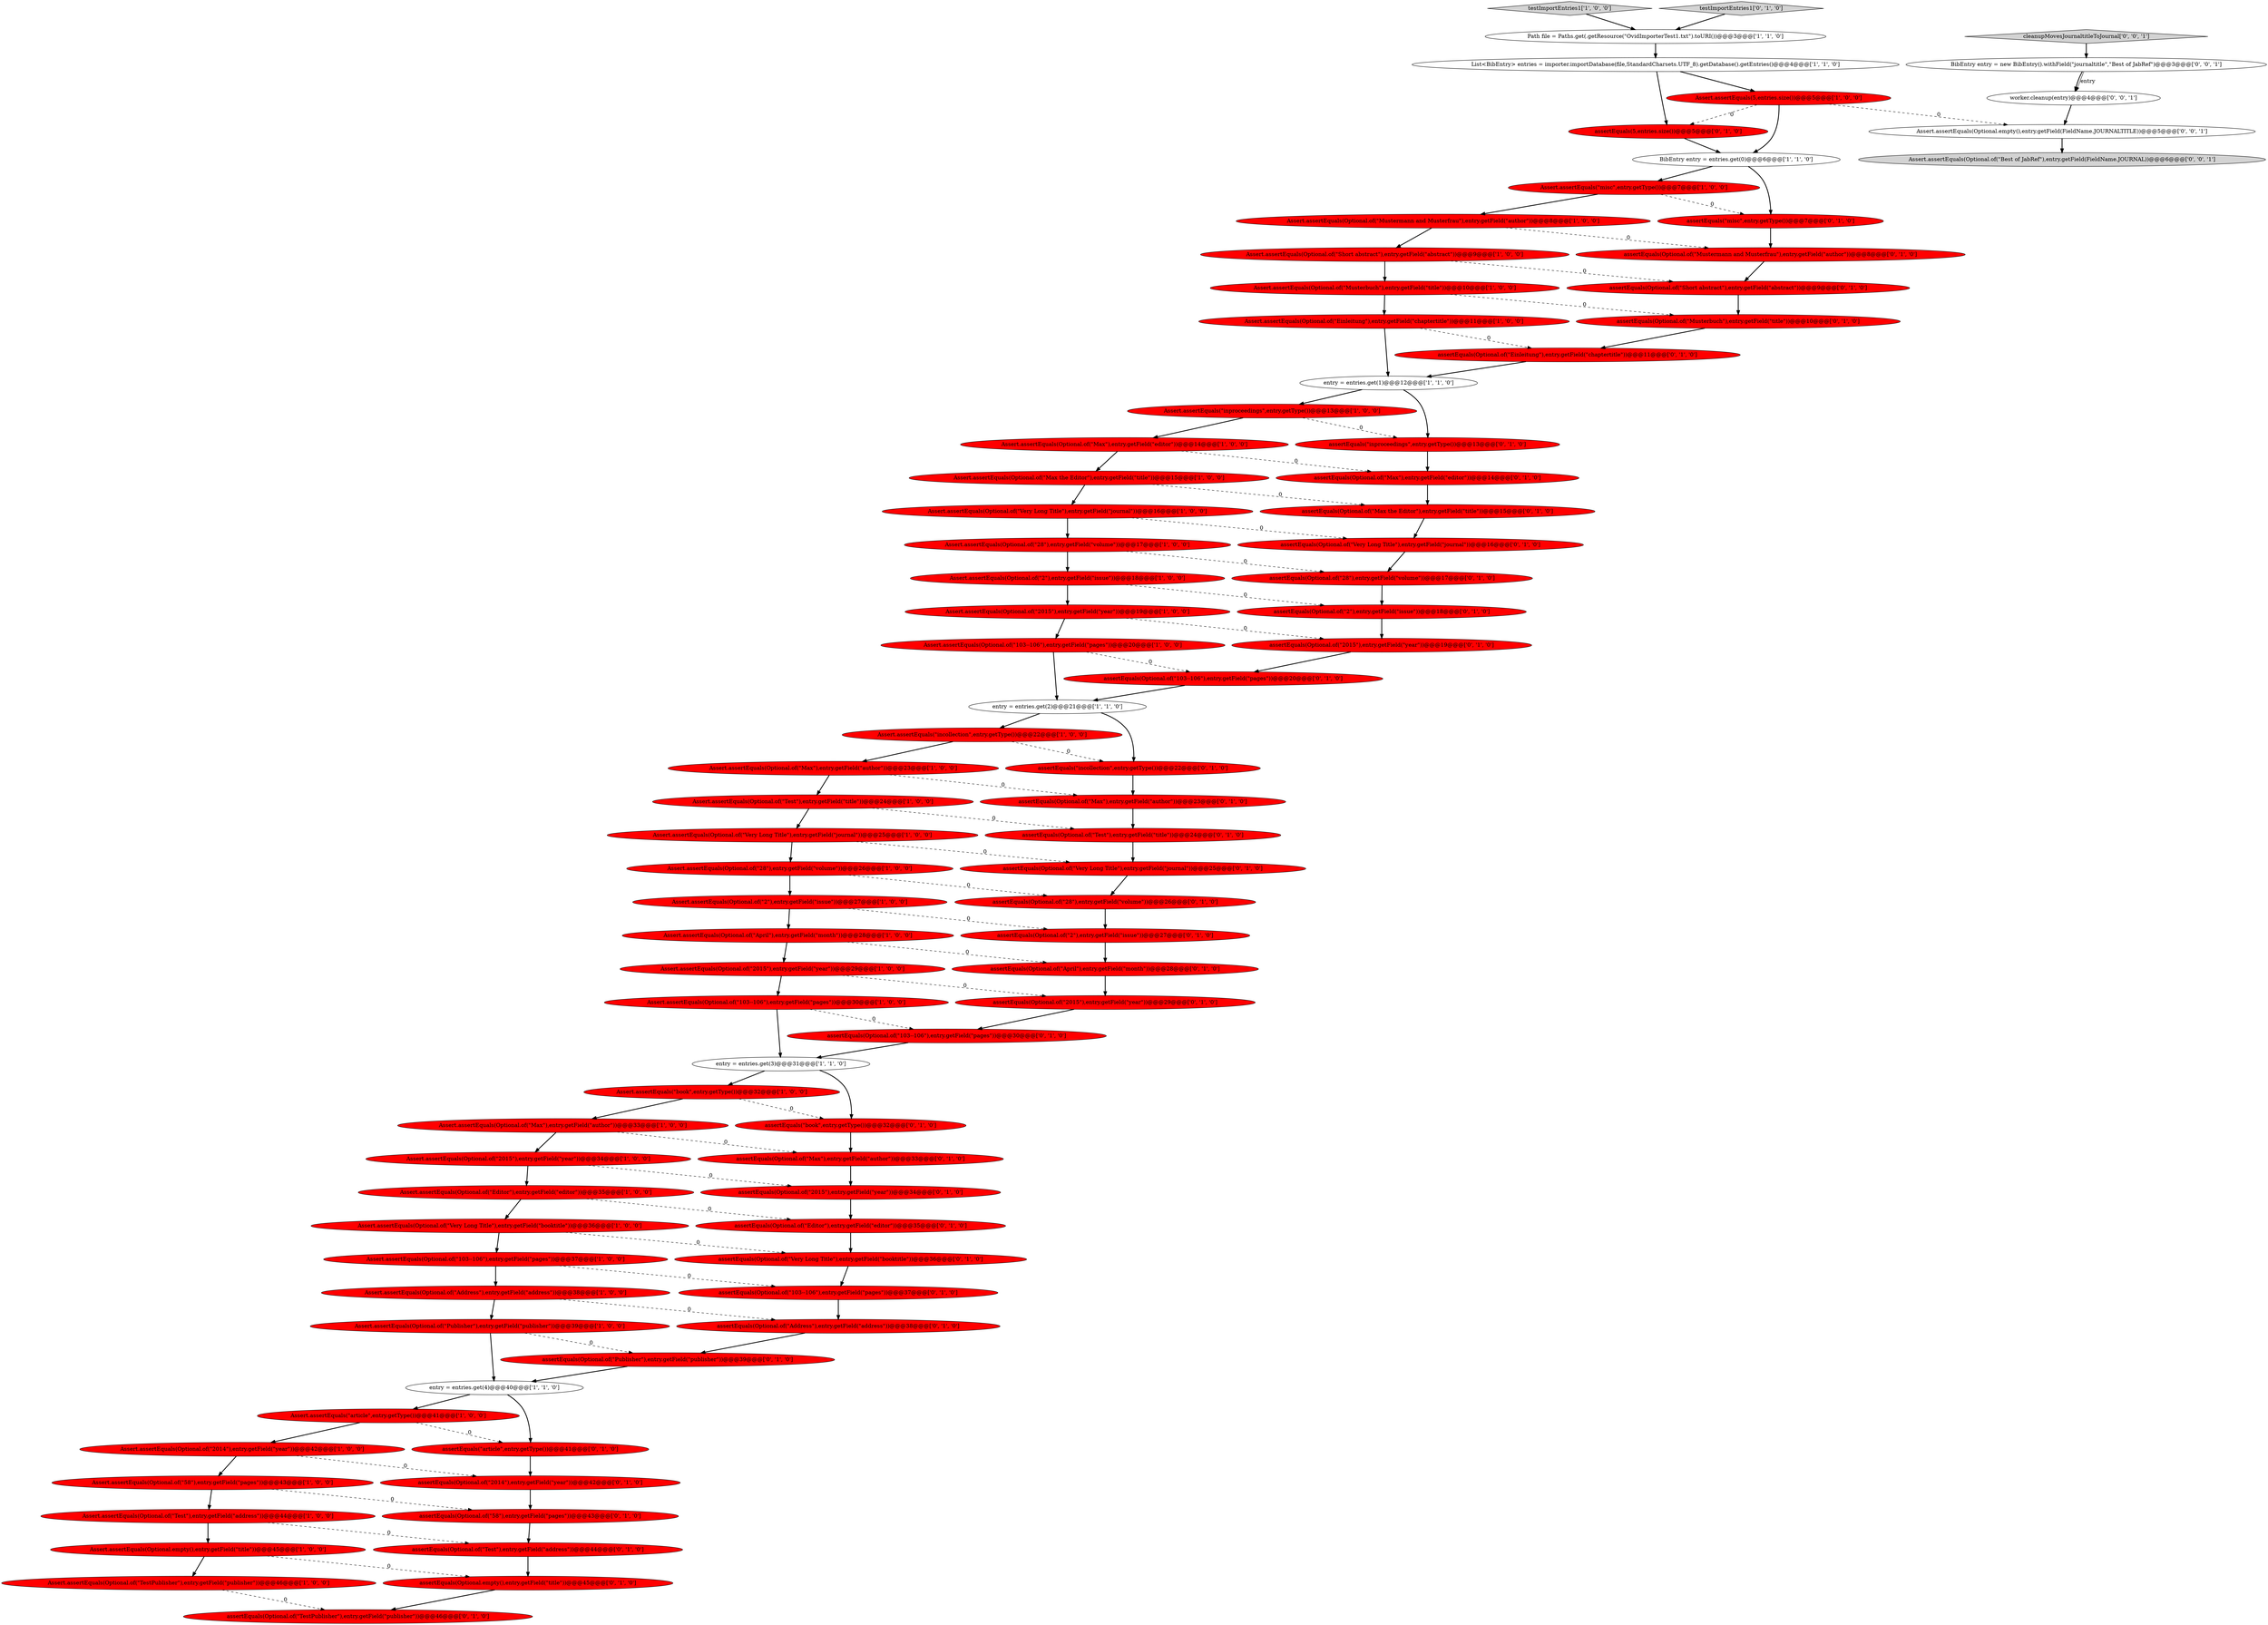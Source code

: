 digraph {
71 [style = filled, label = "assertEquals(Optional.of(\"Publisher\"),entry.getField(\"publisher\"))@@@39@@@['0', '1', '0']", fillcolor = red, shape = ellipse image = "AAA1AAABBB2BBB"];
37 [style = filled, label = "entry = entries.get(1)@@@12@@@['1', '1', '0']", fillcolor = white, shape = ellipse image = "AAA0AAABBB1BBB"];
87 [style = filled, label = "Assert.assertEquals(Optional.of(\"Best of JabRef\"),entry.getField(FieldName.JOURNAL))@@@6@@@['0', '0', '1']", fillcolor = lightgray, shape = ellipse image = "AAA0AAABBB3BBB"];
45 [style = filled, label = "assertEquals(5,entries.size())@@@5@@@['0', '1', '0']", fillcolor = red, shape = ellipse image = "AAA1AAABBB2BBB"];
25 [style = filled, label = "BibEntry entry = entries.get(0)@@@6@@@['1', '1', '0']", fillcolor = white, shape = ellipse image = "AAA0AAABBB1BBB"];
36 [style = filled, label = "Assert.assertEquals(Optional.of(\"Test\"),entry.getField(\"address\"))@@@44@@@['1', '0', '0']", fillcolor = red, shape = ellipse image = "AAA1AAABBB1BBB"];
60 [style = filled, label = "assertEquals(Optional.of(\"28\"),entry.getField(\"volume\"))@@@17@@@['0', '1', '0']", fillcolor = red, shape = ellipse image = "AAA1AAABBB2BBB"];
18 [style = filled, label = "Assert.assertEquals(\"inproceedings\",entry.getType())@@@13@@@['1', '0', '0']", fillcolor = red, shape = ellipse image = "AAA1AAABBB1BBB"];
31 [style = filled, label = "Assert.assertEquals(\"book\",entry.getType())@@@32@@@['1', '0', '0']", fillcolor = red, shape = ellipse image = "AAA1AAABBB1BBB"];
3 [style = filled, label = "testImportEntries1['1', '0', '0']", fillcolor = lightgray, shape = diamond image = "AAA0AAABBB1BBB"];
55 [style = filled, label = "assertEquals(Optional.of(\"103--106\"),entry.getField(\"pages\"))@@@37@@@['0', '1', '0']", fillcolor = red, shape = ellipse image = "AAA1AAABBB2BBB"];
56 [style = filled, label = "assertEquals(\"book\",entry.getType())@@@32@@@['0', '1', '0']", fillcolor = red, shape = ellipse image = "AAA1AAABBB2BBB"];
51 [style = filled, label = "assertEquals(Optional.of(\"28\"),entry.getField(\"volume\"))@@@26@@@['0', '1', '0']", fillcolor = red, shape = ellipse image = "AAA1AAABBB2BBB"];
44 [style = filled, label = "Assert.assertEquals(Optional.of(\"2015\"),entry.getField(\"year\"))@@@29@@@['1', '0', '0']", fillcolor = red, shape = ellipse image = "AAA1AAABBB1BBB"];
66 [style = filled, label = "assertEquals(Optional.of(\"Max\"),entry.getField(\"author\"))@@@33@@@['0', '1', '0']", fillcolor = red, shape = ellipse image = "AAA1AAABBB2BBB"];
77 [style = filled, label = "assertEquals(Optional.of(\"Max\"),entry.getField(\"editor\"))@@@14@@@['0', '1', '0']", fillcolor = red, shape = ellipse image = "AAA1AAABBB2BBB"];
5 [style = filled, label = "Assert.assertEquals(Optional.of(\"Einleitung\"),entry.getField(\"chaptertitle\"))@@@11@@@['1', '0', '0']", fillcolor = red, shape = ellipse image = "AAA1AAABBB1BBB"];
12 [style = filled, label = "Assert.assertEquals(Optional.of(\"58\"),entry.getField(\"pages\"))@@@43@@@['1', '0', '0']", fillcolor = red, shape = ellipse image = "AAA1AAABBB1BBB"];
20 [style = filled, label = "Assert.assertEquals(Optional.of(\"Test\"),entry.getField(\"title\"))@@@24@@@['1', '0', '0']", fillcolor = red, shape = ellipse image = "AAA1AAABBB1BBB"];
43 [style = filled, label = "Assert.assertEquals(Optional.of(\"Very Long Title\"),entry.getField(\"journal\"))@@@16@@@['1', '0', '0']", fillcolor = red, shape = ellipse image = "AAA1AAABBB1BBB"];
64 [style = filled, label = "testImportEntries1['0', '1', '0']", fillcolor = lightgray, shape = diamond image = "AAA0AAABBB2BBB"];
79 [style = filled, label = "assertEquals(Optional.of(\"103--106\"),entry.getField(\"pages\"))@@@20@@@['0', '1', '0']", fillcolor = red, shape = ellipse image = "AAA1AAABBB2BBB"];
26 [style = filled, label = "Assert.assertEquals(Optional.of(\"Very Long Title\"),entry.getField(\"journal\"))@@@25@@@['1', '0', '0']", fillcolor = red, shape = ellipse image = "AAA1AAABBB1BBB"];
42 [style = filled, label = "Assert.assertEquals(Optional.of(\"2\"),entry.getField(\"issue\"))@@@18@@@['1', '0', '0']", fillcolor = red, shape = ellipse image = "AAA1AAABBB1BBB"];
81 [style = filled, label = "assertEquals(Optional.of(\"Editor\"),entry.getField(\"editor\"))@@@35@@@['0', '1', '0']", fillcolor = red, shape = ellipse image = "AAA1AAABBB2BBB"];
86 [style = filled, label = "worker.cleanup(entry)@@@4@@@['0', '0', '1']", fillcolor = white, shape = ellipse image = "AAA0AAABBB3BBB"];
62 [style = filled, label = "assertEquals(Optional.empty(),entry.getField(\"title\"))@@@45@@@['0', '1', '0']", fillcolor = red, shape = ellipse image = "AAA1AAABBB2BBB"];
13 [style = filled, label = "Assert.assertEquals(Optional.of(\"103--106\"),entry.getField(\"pages\"))@@@20@@@['1', '0', '0']", fillcolor = red, shape = ellipse image = "AAA1AAABBB1BBB"];
52 [style = filled, label = "assertEquals(Optional.of(\"2\"),entry.getField(\"issue\"))@@@27@@@['0', '1', '0']", fillcolor = red, shape = ellipse image = "AAA1AAABBB2BBB"];
15 [style = filled, label = "Assert.assertEquals(Optional.of(\"Very Long Title\"),entry.getField(\"booktitle\"))@@@36@@@['1', '0', '0']", fillcolor = red, shape = ellipse image = "AAA1AAABBB1BBB"];
83 [style = filled, label = "cleanupMovesJournaltitleToJournal['0', '0', '1']", fillcolor = lightgray, shape = diamond image = "AAA0AAABBB3BBB"];
72 [style = filled, label = "assertEquals(Optional.of(\"Einleitung\"),entry.getField(\"chaptertitle\"))@@@11@@@['0', '1', '0']", fillcolor = red, shape = ellipse image = "AAA1AAABBB2BBB"];
35 [style = filled, label = "Assert.assertEquals(\"article\",entry.getType())@@@41@@@['1', '0', '0']", fillcolor = red, shape = ellipse image = "AAA1AAABBB1BBB"];
22 [style = filled, label = "entry = entries.get(2)@@@21@@@['1', '1', '0']", fillcolor = white, shape = ellipse image = "AAA0AAABBB1BBB"];
53 [style = filled, label = "assertEquals(Optional.of(\"103--106\"),entry.getField(\"pages\"))@@@30@@@['0', '1', '0']", fillcolor = red, shape = ellipse image = "AAA1AAABBB2BBB"];
17 [style = filled, label = "Assert.assertEquals(Optional.of(\"Publisher\"),entry.getField(\"publisher\"))@@@39@@@['1', '0', '0']", fillcolor = red, shape = ellipse image = "AAA1AAABBB1BBB"];
69 [style = filled, label = "assertEquals(Optional.of(\"Test\"),entry.getField(\"address\"))@@@44@@@['0', '1', '0']", fillcolor = red, shape = ellipse image = "AAA1AAABBB2BBB"];
16 [style = filled, label = "Assert.assertEquals(Optional.of(\"28\"),entry.getField(\"volume\"))@@@17@@@['1', '0', '0']", fillcolor = red, shape = ellipse image = "AAA1AAABBB1BBB"];
80 [style = filled, label = "assertEquals(Optional.of(\"2015\"),entry.getField(\"year\"))@@@34@@@['0', '1', '0']", fillcolor = red, shape = ellipse image = "AAA1AAABBB2BBB"];
50 [style = filled, label = "assertEquals(\"inproceedings\",entry.getType())@@@13@@@['0', '1', '0']", fillcolor = red, shape = ellipse image = "AAA1AAABBB2BBB"];
84 [style = filled, label = "Assert.assertEquals(Optional.empty(),entry.getField(FieldName.JOURNALTITLE))@@@5@@@['0', '0', '1']", fillcolor = white, shape = ellipse image = "AAA0AAABBB3BBB"];
70 [style = filled, label = "assertEquals(\"misc\",entry.getType())@@@7@@@['0', '1', '0']", fillcolor = red, shape = ellipse image = "AAA1AAABBB2BBB"];
21 [style = filled, label = "Assert.assertEquals(Optional.of(\"2014\"),entry.getField(\"year\"))@@@42@@@['1', '0', '0']", fillcolor = red, shape = ellipse image = "AAA1AAABBB1BBB"];
14 [style = filled, label = "Assert.assertEquals(Optional.of(\"Max\"),entry.getField(\"author\"))@@@33@@@['1', '0', '0']", fillcolor = red, shape = ellipse image = "AAA1AAABBB1BBB"];
61 [style = filled, label = "assertEquals(Optional.of(\"Max\"),entry.getField(\"author\"))@@@23@@@['0', '1', '0']", fillcolor = red, shape = ellipse image = "AAA1AAABBB2BBB"];
1 [style = filled, label = "Assert.assertEquals(Optional.of(\"Address\"),entry.getField(\"address\"))@@@38@@@['1', '0', '0']", fillcolor = red, shape = ellipse image = "AAA1AAABBB1BBB"];
24 [style = filled, label = "Assert.assertEquals(Optional.of(\"TestPublisher\"),entry.getField(\"publisher\"))@@@46@@@['1', '0', '0']", fillcolor = red, shape = ellipse image = "AAA1AAABBB1BBB"];
67 [style = filled, label = "assertEquals(Optional.of(\"2014\"),entry.getField(\"year\"))@@@42@@@['0', '1', '0']", fillcolor = red, shape = ellipse image = "AAA1AAABBB2BBB"];
48 [style = filled, label = "assertEquals(Optional.of(\"Test\"),entry.getField(\"title\"))@@@24@@@['0', '1', '0']", fillcolor = red, shape = ellipse image = "AAA1AAABBB2BBB"];
29 [style = filled, label = "Assert.assertEquals(Optional.of(\"2\"),entry.getField(\"issue\"))@@@27@@@['1', '0', '0']", fillcolor = red, shape = ellipse image = "AAA1AAABBB1BBB"];
7 [style = filled, label = "Assert.assertEquals(Optional.of(\"Mustermann and Musterfrau\"),entry.getField(\"author\"))@@@8@@@['1', '0', '0']", fillcolor = red, shape = ellipse image = "AAA1AAABBB1BBB"];
39 [style = filled, label = "Assert.assertEquals(\"misc\",entry.getType())@@@7@@@['1', '0', '0']", fillcolor = red, shape = ellipse image = "AAA1AAABBB1BBB"];
73 [style = filled, label = "assertEquals(\"incollection\",entry.getType())@@@22@@@['0', '1', '0']", fillcolor = red, shape = ellipse image = "AAA1AAABBB2BBB"];
6 [style = filled, label = "List<BibEntry> entries = importer.importDatabase(file,StandardCharsets.UTF_8).getDatabase().getEntries()@@@4@@@['1', '1', '0']", fillcolor = white, shape = ellipse image = "AAA0AAABBB1BBB"];
9 [style = filled, label = "Assert.assertEquals(Optional.empty(),entry.getField(\"title\"))@@@45@@@['1', '0', '0']", fillcolor = red, shape = ellipse image = "AAA1AAABBB1BBB"];
58 [style = filled, label = "assertEquals(Optional.of(\"2\"),entry.getField(\"issue\"))@@@18@@@['0', '1', '0']", fillcolor = red, shape = ellipse image = "AAA1AAABBB2BBB"];
78 [style = filled, label = "assertEquals(Optional.of(\"Very Long Title\"),entry.getField(\"journal\"))@@@16@@@['0', '1', '0']", fillcolor = red, shape = ellipse image = "AAA1AAABBB2BBB"];
28 [style = filled, label = "Assert.assertEquals(Optional.of(\"Musterbuch\"),entry.getField(\"title\"))@@@10@@@['1', '0', '0']", fillcolor = red, shape = ellipse image = "AAA1AAABBB1BBB"];
49 [style = filled, label = "assertEquals(Optional.of(\"Musterbuch\"),entry.getField(\"title\"))@@@10@@@['0', '1', '0']", fillcolor = red, shape = ellipse image = "AAA1AAABBB2BBB"];
11 [style = filled, label = "entry = entries.get(3)@@@31@@@['1', '1', '0']", fillcolor = white, shape = ellipse image = "AAA0AAABBB1BBB"];
59 [style = filled, label = "assertEquals(Optional.of(\"Address\"),entry.getField(\"address\"))@@@38@@@['0', '1', '0']", fillcolor = red, shape = ellipse image = "AAA1AAABBB2BBB"];
41 [style = filled, label = "Assert.assertEquals(Optional.of(\"Max the Editor\"),entry.getField(\"title\"))@@@15@@@['1', '0', '0']", fillcolor = red, shape = ellipse image = "AAA1AAABBB1BBB"];
54 [style = filled, label = "assertEquals(Optional.of(\"58\"),entry.getField(\"pages\"))@@@43@@@['0', '1', '0']", fillcolor = red, shape = ellipse image = "AAA1AAABBB2BBB"];
76 [style = filled, label = "assertEquals(Optional.of(\"Short abstract\"),entry.getField(\"abstract\"))@@@9@@@['0', '1', '0']", fillcolor = red, shape = ellipse image = "AAA1AAABBB2BBB"];
47 [style = filled, label = "assertEquals(Optional.of(\"Very Long Title\"),entry.getField(\"journal\"))@@@25@@@['0', '1', '0']", fillcolor = red, shape = ellipse image = "AAA1AAABBB2BBB"];
34 [style = filled, label = "Assert.assertEquals(Optional.of(\"Max\"),entry.getField(\"author\"))@@@23@@@['1', '0', '0']", fillcolor = red, shape = ellipse image = "AAA1AAABBB1BBB"];
19 [style = filled, label = "Assert.assertEquals(\"incollection\",entry.getType())@@@22@@@['1', '0', '0']", fillcolor = red, shape = ellipse image = "AAA1AAABBB1BBB"];
68 [style = filled, label = "assertEquals(Optional.of(\"April\"),entry.getField(\"month\"))@@@28@@@['0', '1', '0']", fillcolor = red, shape = ellipse image = "AAA1AAABBB2BBB"];
27 [style = filled, label = "Assert.assertEquals(Optional.of(\"Short abstract\"),entry.getField(\"abstract\"))@@@9@@@['1', '0', '0']", fillcolor = red, shape = ellipse image = "AAA1AAABBB1BBB"];
85 [style = filled, label = "BibEntry entry = new BibEntry().withField(\"journaltitle\",\"Best of JabRef\")@@@3@@@['0', '0', '1']", fillcolor = white, shape = ellipse image = "AAA0AAABBB3BBB"];
57 [style = filled, label = "assertEquals(Optional.of(\"Mustermann and Musterfrau\"),entry.getField(\"author\"))@@@8@@@['0', '1', '0']", fillcolor = red, shape = ellipse image = "AAA1AAABBB2BBB"];
23 [style = filled, label = "Assert.assertEquals(Optional.of(\"103--106\"),entry.getField(\"pages\"))@@@30@@@['1', '0', '0']", fillcolor = red, shape = ellipse image = "AAA1AAABBB1BBB"];
65 [style = filled, label = "assertEquals(Optional.of(\"TestPublisher\"),entry.getField(\"publisher\"))@@@46@@@['0', '1', '0']", fillcolor = red, shape = ellipse image = "AAA1AAABBB2BBB"];
82 [style = filled, label = "assertEquals(Optional.of(\"2015\"),entry.getField(\"year\"))@@@19@@@['0', '1', '0']", fillcolor = red, shape = ellipse image = "AAA1AAABBB2BBB"];
8 [style = filled, label = "Assert.assertEquals(5,entries.size())@@@5@@@['1', '0', '0']", fillcolor = red, shape = ellipse image = "AAA1AAABBB1BBB"];
30 [style = filled, label = "Assert.assertEquals(Optional.of(\"April\"),entry.getField(\"month\"))@@@28@@@['1', '0', '0']", fillcolor = red, shape = ellipse image = "AAA1AAABBB1BBB"];
10 [style = filled, label = "Assert.assertEquals(Optional.of(\"Max\"),entry.getField(\"editor\"))@@@14@@@['1', '0', '0']", fillcolor = red, shape = ellipse image = "AAA1AAABBB1BBB"];
0 [style = filled, label = "Assert.assertEquals(Optional.of(\"2015\"),entry.getField(\"year\"))@@@19@@@['1', '0', '0']", fillcolor = red, shape = ellipse image = "AAA1AAABBB1BBB"];
63 [style = filled, label = "assertEquals(Optional.of(\"2015\"),entry.getField(\"year\"))@@@29@@@['0', '1', '0']", fillcolor = red, shape = ellipse image = "AAA1AAABBB2BBB"];
4 [style = filled, label = "Path file = Paths.get(.getResource(\"OvidImporterTest1.txt\").toURI())@@@3@@@['1', '1', '0']", fillcolor = white, shape = ellipse image = "AAA0AAABBB1BBB"];
32 [style = filled, label = "Assert.assertEquals(Optional.of(\"Editor\"),entry.getField(\"editor\"))@@@35@@@['1', '0', '0']", fillcolor = red, shape = ellipse image = "AAA1AAABBB1BBB"];
33 [style = filled, label = "Assert.assertEquals(Optional.of(\"103--106\"),entry.getField(\"pages\"))@@@37@@@['1', '0', '0']", fillcolor = red, shape = ellipse image = "AAA1AAABBB1BBB"];
75 [style = filled, label = "assertEquals(Optional.of(\"Very Long Title\"),entry.getField(\"booktitle\"))@@@36@@@['0', '1', '0']", fillcolor = red, shape = ellipse image = "AAA1AAABBB2BBB"];
2 [style = filled, label = "entry = entries.get(4)@@@40@@@['1', '1', '0']", fillcolor = white, shape = ellipse image = "AAA0AAABBB1BBB"];
74 [style = filled, label = "assertEquals(\"article\",entry.getType())@@@41@@@['0', '1', '0']", fillcolor = red, shape = ellipse image = "AAA1AAABBB2BBB"];
38 [style = filled, label = "Assert.assertEquals(Optional.of(\"2015\"),entry.getField(\"year\"))@@@34@@@['1', '0', '0']", fillcolor = red, shape = ellipse image = "AAA1AAABBB1BBB"];
40 [style = filled, label = "Assert.assertEquals(Optional.of(\"28\"),entry.getField(\"volume\"))@@@26@@@['1', '0', '0']", fillcolor = red, shape = ellipse image = "AAA1AAABBB1BBB"];
46 [style = filled, label = "assertEquals(Optional.of(\"Max the Editor\"),entry.getField(\"title\"))@@@15@@@['0', '1', '0']", fillcolor = red, shape = ellipse image = "AAA1AAABBB2BBB"];
2->35 [style = bold, label=""];
34->20 [style = bold, label=""];
0->13 [style = bold, label=""];
29->30 [style = bold, label=""];
78->60 [style = bold, label=""];
20->26 [style = bold, label=""];
27->28 [style = bold, label=""];
17->71 [style = dashed, label="0"];
26->40 [style = bold, label=""];
59->71 [style = bold, label=""];
53->11 [style = bold, label=""];
85->86 [style = bold, label=""];
10->41 [style = bold, label=""];
3->4 [style = bold, label=""];
0->82 [style = dashed, label="0"];
29->52 [style = dashed, label="0"];
1->59 [style = dashed, label="0"];
74->67 [style = bold, label=""];
52->68 [style = bold, label=""];
44->23 [style = bold, label=""];
31->56 [style = dashed, label="0"];
45->25 [style = bold, label=""];
8->84 [style = dashed, label="0"];
62->65 [style = bold, label=""];
73->61 [style = bold, label=""];
47->51 [style = bold, label=""];
66->80 [style = bold, label=""];
16->42 [style = bold, label=""];
70->57 [style = bold, label=""];
83->85 [style = bold, label=""];
13->22 [style = bold, label=""];
9->24 [style = bold, label=""];
5->37 [style = bold, label=""];
31->14 [style = bold, label=""];
43->16 [style = bold, label=""];
19->34 [style = bold, label=""];
28->5 [style = bold, label=""];
36->9 [style = bold, label=""];
11->56 [style = bold, label=""];
55->59 [style = bold, label=""];
30->68 [style = dashed, label="0"];
2->74 [style = bold, label=""];
22->73 [style = bold, label=""];
40->51 [style = dashed, label="0"];
26->47 [style = dashed, label="0"];
14->38 [style = bold, label=""];
20->48 [style = dashed, label="0"];
41->46 [style = dashed, label="0"];
46->78 [style = bold, label=""];
35->21 [style = bold, label=""];
1->17 [style = bold, label=""];
38->32 [style = bold, label=""];
69->62 [style = bold, label=""];
34->61 [style = dashed, label="0"];
61->48 [style = bold, label=""];
21->67 [style = dashed, label="0"];
76->49 [style = bold, label=""];
50->77 [style = bold, label=""];
7->57 [style = dashed, label="0"];
17->2 [style = bold, label=""];
13->79 [style = dashed, label="0"];
39->7 [style = bold, label=""];
57->76 [style = bold, label=""];
79->22 [style = bold, label=""];
5->72 [style = dashed, label="0"];
63->53 [style = bold, label=""];
41->43 [style = bold, label=""];
38->80 [style = dashed, label="0"];
30->44 [style = bold, label=""];
15->33 [style = bold, label=""];
40->29 [style = bold, label=""];
72->37 [style = bold, label=""];
75->55 [style = bold, label=""];
15->75 [style = dashed, label="0"];
80->81 [style = bold, label=""];
25->39 [style = bold, label=""];
25->70 [style = bold, label=""];
67->54 [style = bold, label=""];
22->19 [style = bold, label=""];
14->66 [style = dashed, label="0"];
33->55 [style = dashed, label="0"];
68->63 [style = bold, label=""];
12->36 [style = bold, label=""];
51->52 [style = bold, label=""];
56->66 [style = bold, label=""];
28->49 [style = dashed, label="0"];
36->69 [style = dashed, label="0"];
42->0 [style = bold, label=""];
21->12 [style = bold, label=""];
60->58 [style = bold, label=""];
11->31 [style = bold, label=""];
86->84 [style = bold, label=""];
10->77 [style = dashed, label="0"];
42->58 [style = dashed, label="0"];
12->54 [style = dashed, label="0"];
18->10 [style = bold, label=""];
81->75 [style = bold, label=""];
9->62 [style = dashed, label="0"];
16->60 [style = dashed, label="0"];
23->11 [style = bold, label=""];
64->4 [style = bold, label=""];
24->65 [style = dashed, label="0"];
19->73 [style = dashed, label="0"];
35->74 [style = dashed, label="0"];
23->53 [style = dashed, label="0"];
39->70 [style = dashed, label="0"];
4->6 [style = bold, label=""];
71->2 [style = bold, label=""];
54->69 [style = bold, label=""];
44->63 [style = dashed, label="0"];
33->1 [style = bold, label=""];
77->46 [style = bold, label=""];
18->50 [style = dashed, label="0"];
43->78 [style = dashed, label="0"];
84->87 [style = bold, label=""];
48->47 [style = bold, label=""];
6->8 [style = bold, label=""];
82->79 [style = bold, label=""];
32->15 [style = bold, label=""];
37->18 [style = bold, label=""];
7->27 [style = bold, label=""];
8->45 [style = dashed, label="0"];
85->86 [style = solid, label="entry"];
32->81 [style = dashed, label="0"];
6->45 [style = bold, label=""];
58->82 [style = bold, label=""];
8->25 [style = bold, label=""];
27->76 [style = dashed, label="0"];
37->50 [style = bold, label=""];
49->72 [style = bold, label=""];
}
